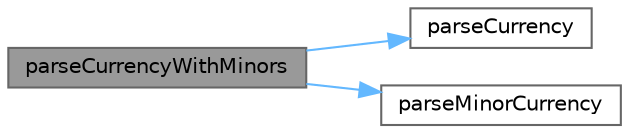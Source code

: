 digraph "parseCurrencyWithMinors"
{
 // INTERACTIVE_SVG=YES
 // LATEX_PDF_SIZE
  bgcolor="transparent";
  edge [fontname=Helvetica,fontsize=10,labelfontname=Helvetica,labelfontsize=10];
  node [fontname=Helvetica,fontsize=10,shape=box,height=0.2,width=0.4];
  rankdir="LR";
  Node1 [label="parseCurrencyWithMinors",height=0.2,width=0.4,color="gray40", fillcolor="grey60", style="filled", fontcolor="black",tooltip=" "];
  Node1 -> Node2 [color="steelblue1",style="solid"];
  Node2 [label="parseCurrency",height=0.2,width=0.4,color="grey40", fillcolor="white", style="filled",URL="$classore_1_1data_1_1_currency_parser.html#ab45952dfd0cda6a1d60d6508c8d62521",tooltip=" "];
  Node1 -> Node3 [color="steelblue1",style="solid"];
  Node3 [label="parseMinorCurrency",height=0.2,width=0.4,color="grey40", fillcolor="white", style="filled",URL="$classore_1_1data_1_1_currency_parser.html#abef4f15ed78f4500d3c44a8fa6b17af6",tooltip=" "];
}
